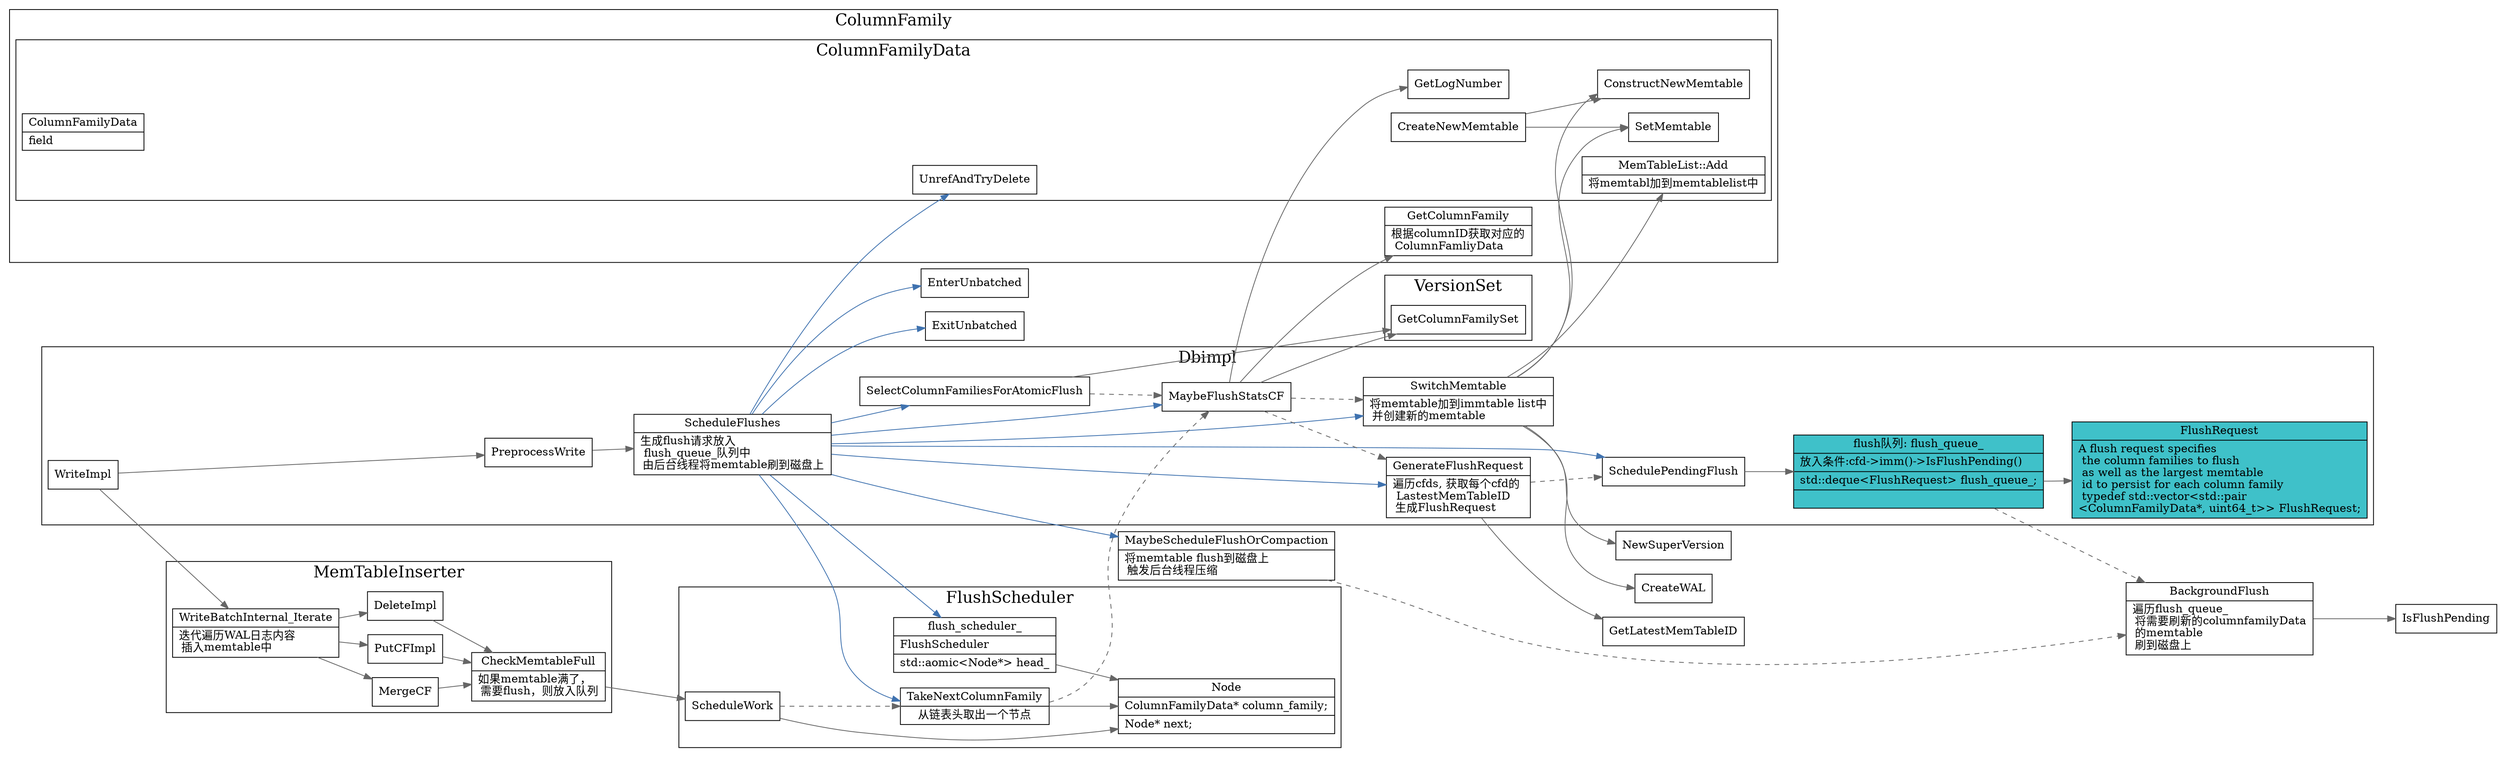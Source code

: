 digraph schedule_flushes {
  node[shape=box];
  edge[color=gray40];
  newrank=true;
  rankdir=LR;
  PreprocessWrite -> ScheduleFlushes;
  ScheduleFlushes[shape="record";
    label="{{
      ScheduleFlushes|
      生成flush请求放入\l 
      flush_queue_队列中\l
      由后台线程将memtable刷到磁盘上\l
    }}";
  ];
  ScheduleFlushes -> {
    FlushScheduler;
    SelectColumnFamiliesForAtomicFlush;
    TakeNextColumnFamily;
    MaybeFlushStatsCF;
    EnterUnbatched;
    SwitchMemtable;
    UnrefAndTryDelete;
    ExitUnbatched;
    GenerateFlushRequest;
    SchedulePendingFlush;
    MaybeScheduleFlushOrCompaction;
  }[color="#3f72af"]

  SchedulePendingFlush -> {
    flush_queue_
  }
  GenerateFlushRequest[shape="record";
    label="{{
      GenerateFlushRequest|
      遍历cfds, 获取每个cfd的\l 
      LastestMemTableID\l
      生成FlushRequest\l
    }}";
  ];
  GenerateFlushRequest -> GetLatestMemTableID;
  {
    edge[style=dashed;color=gray40];
  }

  MaybeScheduleFlushOrCompaction[shape="record";
    label="{{
      MaybeScheduleFlushOrCompaction|
      将memtable flush到磁盘上\l
      触发后台线程压缩\l
    }}";
  ];
  SelectColumnFamiliesForAtomicFlush -> {
    GetColumnFamilySet;
  }

  MaybeFlushStatsCF -> {
    GetColumnFamilySet;
    GetColumnFamily;
    GetLogNumber;
  }

  SwitchMemtable[shape="record";
    label="{{
      SwitchMemtable|
      将memtable加到immtable list中\l
      并创建新的memtable\l
    }}";
  ];
  SwitchMemtable -> {
    NewSuperVersion;
    ConstructNewMemtable;
    CreateWAL;
    SetMemtable;
    MemTableList_Add;
  };

  subgraph cluster_MemTableInsert {
    graph[label="MemTableInserter";fontsize=20;];
    WriteBatchInternal_Iterate -> {
      PutCFImpl;
      DeleteImpl;
      MergeCF;
    }-> CheckMemtableFull;
    CheckMemtableFull[shape="record";
      label="{{
        CheckMemtableFull|
        如果memtable满了，\l 
        需要flush，则放入队列\l
      }}";
    ];
    WriteBatchInternal_Iterate[shape="record";
      label="{{
        WriteBatchInternal_Iterate|
        迭代遍历WAL日志内容\l
        插入memtable中\l
      }}";
    ];
  }
  WriteImpl -> {
    WriteBatchInternal_Iterate;
    PreprocessWrite;
  };

  subgraph cluster_VersionSet {
    graph[label="VersionSet";fontsize=20;];
    GetColumnFamilySet;
  }

  CheckMemtableFull -> ScheduleWork;
  subgraph cluster_FlushScheduler {
    graph[label="FlushScheduler";fontsize=20;];
    ScheduleWork -> _Node;
    TakeNextColumnFamily[shape="record";
      label="{{
        TakeNextColumnFamily|
        从链表头取出一个节点
      }}";
    ];
    TakeNextColumnFamily -> _Node;

    FlushScheduler[shape="record";
      label="{{
        flush_scheduler_|
        FlushScheduler\l|
        <Node> std::aomic\<Node*\> head_
      }}";
    ];
    FlushScheduler -> _Node;
    _Node[shape="record";
      label="{{
        Node|
          ColumnFamilyData* column_family;\l|
          Node* next;\l
      }}";
    ];
  }
  subgraph cluster_ColumnFamily {
    graph[label="ColumnFamily";fontsize=20;];
    GetColumnFamily[shape="record";
      label="{{
        GetColumnFamily|
        根据columnID获取对应的\l 
        ColumnFamliyData\l
      }}";
    ];
    subgraph cluster_ColumnFamilyData {
      graph[label="ColumnFamilyData";fontsize=20;];
      UnrefAndTryDelete;
      GetLogNumber;
      ColumnFamilyData[shape="record";
        label="{{
          ColumnFamilyData|
            field \l
        }}";
      ];
      CreateNewMemtable -> {
        ConstructNewMemtable;
        SetMemtable;
      }
      MemTableList_Add[shape="record";
        label="{{
          MemTableList::Add|
          将memtabl加到memtablelist中\l
        }}";
      ];
    }
  }

  subgraph cluster_DBImpl{
    graph[label="Dbimpl";fontsize=20;];
    WriteImpl;
    SwitchMemtable;
    PreprocessWrite;
    ScheduleFlushes;
    SelectColumnFamiliesForAtomicFlush;
    MaybeFlushStatsCF;
    SchedulePendingFlush;
    GenerateFlushRequest;
    flush_queue_[shape="record";
      style=filled
      fillcolor="#3fc1c9"
      label="{{
        flush队列: flush_queue_|
          放入条件:cfd-\>imm()-\>IsFlushPending()\l|
          <FlushRequest> std::deque\<FlushRequest\> flush_queue_;|
      }}";
    ];
    FlushRequest[shape="record";
      style=filled
      fillcolor="#3fc1c9"
      label="{{
        FlushRequest|
          A flush request specifies\l 
          the column families to flush\l 
          as well as the largest memtable\l 
          id to persist for each column family\l
          typedef std::vector\<std::pair\l\<ColumnFamilyData*, uint64_t\>\> FlushRequest;
      }}";
    ];
  flush_queue_:FlushRequest -> FlushRequest;
  }
  BackgroundFlush[shape="record";
    label="{{
      BackgroundFlush|
      遍历flush_queue_\l
      将需要刷新的columnfamilyData\l 
      的memtable\l
      刷到磁盘上\l
    }}";
  ];
  BackgroundFlush -> IsFlushPending;

  //data depends relationship
  {
    edge[style=dashed;color=gray40];
    flush_queue_ -> BackgroundFlush;
    {
      SelectColumnFamiliesForAtomicFlush; 
      TakeNextColumnFamily
    } -> MaybeFlushStatsCF -> {
      SwitchMemtable;
      GenerateFlushRequest;
    }
    GenerateFlushRequest -> SchedulePendingFlush;
    MaybeScheduleFlushOrCompaction -> BackgroundFlush;
    ScheduleWork -> TakeNextColumnFamily;
  }
}
